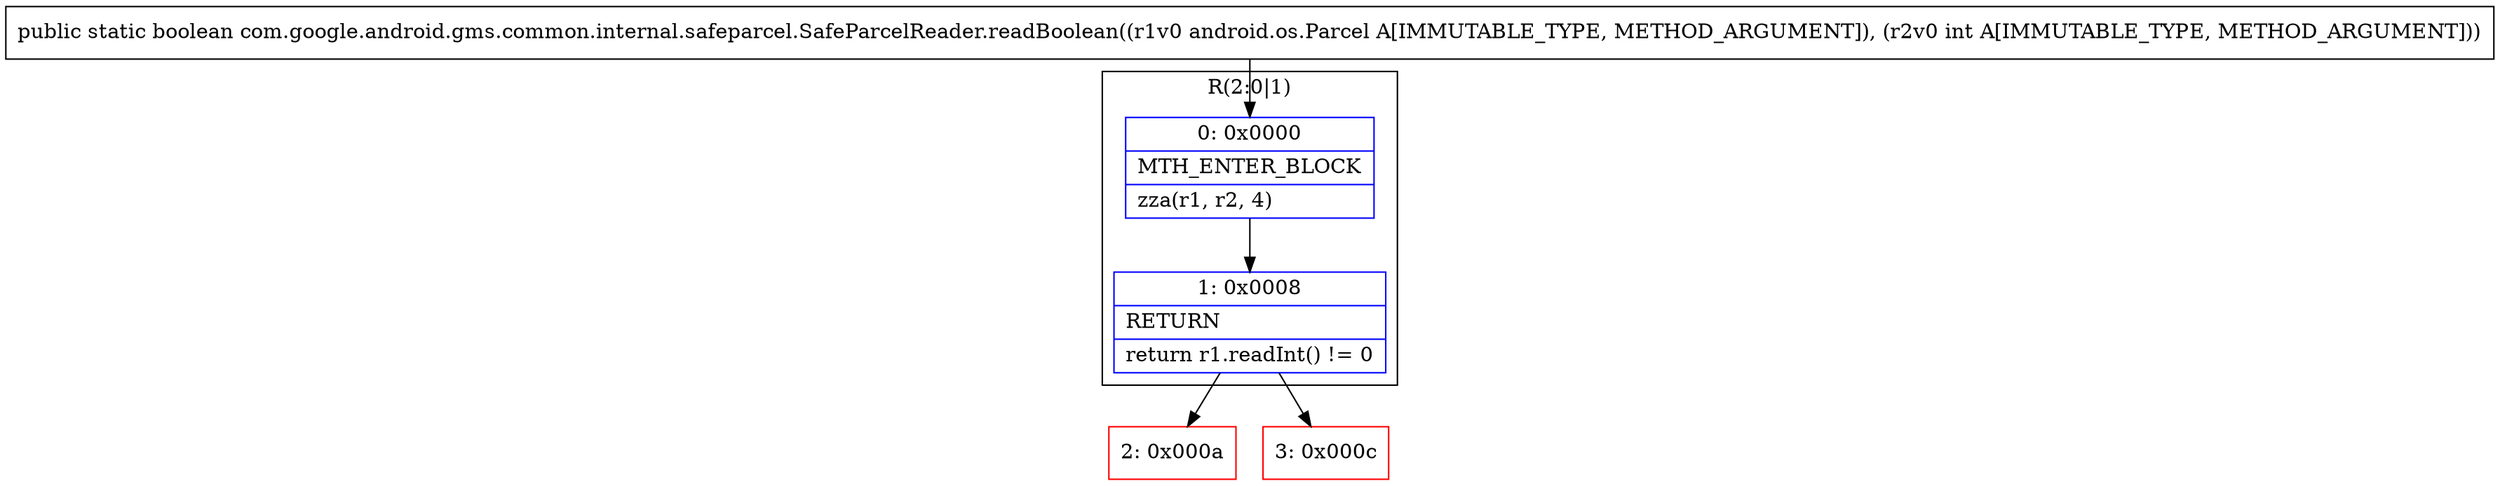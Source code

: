 digraph "CFG forcom.google.android.gms.common.internal.safeparcel.SafeParcelReader.readBoolean(Landroid\/os\/Parcel;I)Z" {
subgraph cluster_Region_2129094734 {
label = "R(2:0|1)";
node [shape=record,color=blue];
Node_0 [shape=record,label="{0\:\ 0x0000|MTH_ENTER_BLOCK\l|zza(r1, r2, 4)\l}"];
Node_1 [shape=record,label="{1\:\ 0x0008|RETURN\l|return r1.readInt() != 0\l}"];
}
Node_2 [shape=record,color=red,label="{2\:\ 0x000a}"];
Node_3 [shape=record,color=red,label="{3\:\ 0x000c}"];
MethodNode[shape=record,label="{public static boolean com.google.android.gms.common.internal.safeparcel.SafeParcelReader.readBoolean((r1v0 android.os.Parcel A[IMMUTABLE_TYPE, METHOD_ARGUMENT]), (r2v0 int A[IMMUTABLE_TYPE, METHOD_ARGUMENT])) }"];
MethodNode -> Node_0;
Node_0 -> Node_1;
Node_1 -> Node_2;
Node_1 -> Node_3;
}

